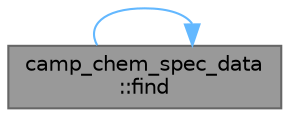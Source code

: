 digraph "camp_chem_spec_data::find"
{
 // LATEX_PDF_SIZE
  bgcolor="transparent";
  edge [fontname=Helvetica,fontsize=10,labelfontname=Helvetica,labelfontsize=10];
  node [fontname=Helvetica,fontsize=10,shape=box,height=0.2,width=0.4];
  rankdir="LR";
  Node1 [label="camp_chem_spec_data\l::find",height=0.2,width=0.4,color="gray40", fillcolor="grey60", style="filled", fontcolor="black",tooltip="Get the index of a chemical species by name. Returns true if the species is found or false otherwise."];
  Node1 -> Node1 [color="steelblue1",style="solid"];
}
